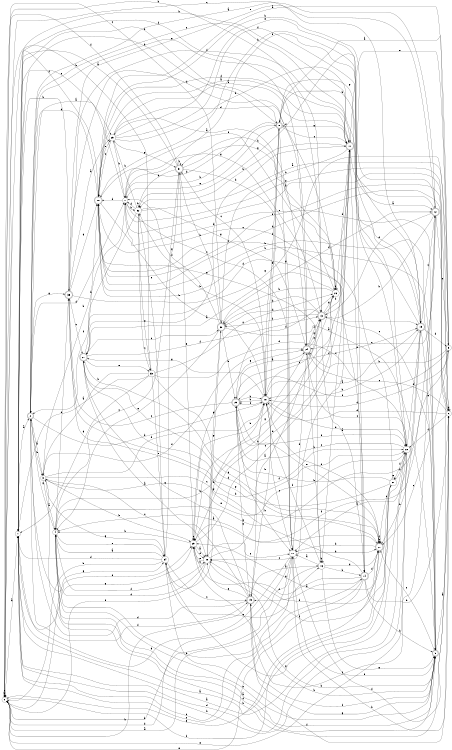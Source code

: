 digraph n29_6 {
__start0 [label="" shape="none"];

rankdir=LR;
size="8,5";

s0 [style="filled", color="black", fillcolor="white" shape="circle", label="0"];
s1 [style="filled", color="black", fillcolor="white" shape="circle", label="1"];
s2 [style="rounded,filled", color="black", fillcolor="white" shape="doublecircle", label="2"];
s3 [style="filled", color="black", fillcolor="white" shape="circle", label="3"];
s4 [style="filled", color="black", fillcolor="white" shape="circle", label="4"];
s5 [style="rounded,filled", color="black", fillcolor="white" shape="doublecircle", label="5"];
s6 [style="filled", color="black", fillcolor="white" shape="circle", label="6"];
s7 [style="filled", color="black", fillcolor="white" shape="circle", label="7"];
s8 [style="rounded,filled", color="black", fillcolor="white" shape="doublecircle", label="8"];
s9 [style="filled", color="black", fillcolor="white" shape="circle", label="9"];
s10 [style="rounded,filled", color="black", fillcolor="white" shape="doublecircle", label="10"];
s11 [style="rounded,filled", color="black", fillcolor="white" shape="doublecircle", label="11"];
s12 [style="rounded,filled", color="black", fillcolor="white" shape="doublecircle", label="12"];
s13 [style="rounded,filled", color="black", fillcolor="white" shape="doublecircle", label="13"];
s14 [style="rounded,filled", color="black", fillcolor="white" shape="doublecircle", label="14"];
s15 [style="rounded,filled", color="black", fillcolor="white" shape="doublecircle", label="15"];
s16 [style="filled", color="black", fillcolor="white" shape="circle", label="16"];
s17 [style="filled", color="black", fillcolor="white" shape="circle", label="17"];
s18 [style="rounded,filled", color="black", fillcolor="white" shape="doublecircle", label="18"];
s19 [style="rounded,filled", color="black", fillcolor="white" shape="doublecircle", label="19"];
s20 [style="rounded,filled", color="black", fillcolor="white" shape="doublecircle", label="20"];
s21 [style="filled", color="black", fillcolor="white" shape="circle", label="21"];
s22 [style="filled", color="black", fillcolor="white" shape="circle", label="22"];
s23 [style="rounded,filled", color="black", fillcolor="white" shape="doublecircle", label="23"];
s24 [style="rounded,filled", color="black", fillcolor="white" shape="doublecircle", label="24"];
s25 [style="filled", color="black", fillcolor="white" shape="circle", label="25"];
s26 [style="filled", color="black", fillcolor="white" shape="circle", label="26"];
s27 [style="rounded,filled", color="black", fillcolor="white" shape="doublecircle", label="27"];
s28 [style="filled", color="black", fillcolor="white" shape="circle", label="28"];
s29 [style="filled", color="black", fillcolor="white" shape="circle", label="29"];
s30 [style="rounded,filled", color="black", fillcolor="white" shape="doublecircle", label="30"];
s31 [style="rounded,filled", color="black", fillcolor="white" shape="doublecircle", label="31"];
s32 [style="filled", color="black", fillcolor="white" shape="circle", label="32"];
s33 [style="filled", color="black", fillcolor="white" shape="circle", label="33"];
s34 [style="filled", color="black", fillcolor="white" shape="circle", label="34"];
s35 [style="rounded,filled", color="black", fillcolor="white" shape="doublecircle", label="35"];
s0 -> s1 [label="a"];
s0 -> s0 [label="b"];
s0 -> s19 [label="c"];
s0 -> s17 [label="d"];
s0 -> s0 [label="e"];
s0 -> s20 [label="f"];
s0 -> s34 [label="g"];
s0 -> s13 [label="h"];
s1 -> s2 [label="a"];
s1 -> s8 [label="b"];
s1 -> s14 [label="c"];
s1 -> s22 [label="d"];
s1 -> s25 [label="e"];
s1 -> s24 [label="f"];
s1 -> s29 [label="g"];
s1 -> s11 [label="h"];
s2 -> s3 [label="a"];
s2 -> s3 [label="b"];
s2 -> s11 [label="c"];
s2 -> s7 [label="d"];
s2 -> s29 [label="e"];
s2 -> s15 [label="f"];
s2 -> s35 [label="g"];
s2 -> s18 [label="h"];
s3 -> s4 [label="a"];
s3 -> s29 [label="b"];
s3 -> s20 [label="c"];
s3 -> s18 [label="d"];
s3 -> s22 [label="e"];
s3 -> s24 [label="f"];
s3 -> s34 [label="g"];
s3 -> s7 [label="h"];
s4 -> s5 [label="a"];
s4 -> s11 [label="b"];
s4 -> s5 [label="c"];
s4 -> s35 [label="d"];
s4 -> s34 [label="e"];
s4 -> s28 [label="f"];
s4 -> s2 [label="g"];
s4 -> s16 [label="h"];
s5 -> s6 [label="a"];
s5 -> s10 [label="b"];
s5 -> s20 [label="c"];
s5 -> s4 [label="d"];
s5 -> s7 [label="e"];
s5 -> s15 [label="f"];
s5 -> s15 [label="g"];
s5 -> s10 [label="h"];
s6 -> s7 [label="a"];
s6 -> s17 [label="b"];
s6 -> s24 [label="c"];
s6 -> s18 [label="d"];
s6 -> s10 [label="e"];
s6 -> s22 [label="f"];
s6 -> s6 [label="g"];
s6 -> s10 [label="h"];
s7 -> s2 [label="a"];
s7 -> s8 [label="b"];
s7 -> s17 [label="c"];
s7 -> s10 [label="d"];
s7 -> s6 [label="e"];
s7 -> s26 [label="f"];
s7 -> s13 [label="g"];
s7 -> s32 [label="h"];
s8 -> s9 [label="a"];
s8 -> s15 [label="b"];
s8 -> s11 [label="c"];
s8 -> s10 [label="d"];
s8 -> s7 [label="e"];
s8 -> s18 [label="f"];
s8 -> s17 [label="g"];
s8 -> s1 [label="h"];
s9 -> s10 [label="a"];
s9 -> s24 [label="b"];
s9 -> s20 [label="c"];
s9 -> s18 [label="d"];
s9 -> s11 [label="e"];
s9 -> s23 [label="f"];
s9 -> s27 [label="g"];
s9 -> s3 [label="h"];
s10 -> s11 [label="a"];
s10 -> s18 [label="b"];
s10 -> s14 [label="c"];
s10 -> s2 [label="d"];
s10 -> s25 [label="e"];
s10 -> s0 [label="f"];
s10 -> s16 [label="g"];
s10 -> s19 [label="h"];
s11 -> s12 [label="a"];
s11 -> s30 [label="b"];
s11 -> s28 [label="c"];
s11 -> s29 [label="d"];
s11 -> s14 [label="e"];
s11 -> s10 [label="f"];
s11 -> s8 [label="g"];
s11 -> s32 [label="h"];
s12 -> s2 [label="a"];
s12 -> s13 [label="b"];
s12 -> s24 [label="c"];
s12 -> s13 [label="d"];
s12 -> s9 [label="e"];
s12 -> s32 [label="f"];
s12 -> s4 [label="g"];
s12 -> s10 [label="h"];
s13 -> s14 [label="a"];
s13 -> s11 [label="b"];
s13 -> s5 [label="c"];
s13 -> s30 [label="d"];
s13 -> s2 [label="e"];
s13 -> s30 [label="f"];
s13 -> s26 [label="g"];
s13 -> s30 [label="h"];
s14 -> s15 [label="a"];
s14 -> s5 [label="b"];
s14 -> s1 [label="c"];
s14 -> s20 [label="d"];
s14 -> s0 [label="e"];
s14 -> s29 [label="f"];
s14 -> s35 [label="g"];
s14 -> s6 [label="h"];
s15 -> s16 [label="a"];
s15 -> s18 [label="b"];
s15 -> s3 [label="c"];
s15 -> s2 [label="d"];
s15 -> s28 [label="e"];
s15 -> s12 [label="f"];
s15 -> s27 [label="g"];
s15 -> s0 [label="h"];
s16 -> s17 [label="a"];
s16 -> s16 [label="b"];
s16 -> s11 [label="c"];
s16 -> s20 [label="d"];
s16 -> s34 [label="e"];
s16 -> s18 [label="f"];
s16 -> s5 [label="g"];
s16 -> s14 [label="h"];
s17 -> s0 [label="a"];
s17 -> s0 [label="b"];
s17 -> s18 [label="c"];
s17 -> s24 [label="d"];
s17 -> s5 [label="e"];
s17 -> s6 [label="f"];
s17 -> s1 [label="g"];
s17 -> s20 [label="h"];
s18 -> s19 [label="a"];
s18 -> s23 [label="b"];
s18 -> s31 [label="c"];
s18 -> s22 [label="d"];
s18 -> s8 [label="e"];
s18 -> s23 [label="f"];
s18 -> s27 [label="g"];
s18 -> s32 [label="h"];
s19 -> s17 [label="a"];
s19 -> s20 [label="b"];
s19 -> s12 [label="c"];
s19 -> s9 [label="d"];
s19 -> s5 [label="e"];
s19 -> s7 [label="f"];
s19 -> s8 [label="g"];
s19 -> s18 [label="h"];
s20 -> s4 [label="a"];
s20 -> s20 [label="b"];
s20 -> s21 [label="c"];
s20 -> s18 [label="d"];
s20 -> s0 [label="e"];
s20 -> s20 [label="f"];
s20 -> s29 [label="g"];
s20 -> s17 [label="h"];
s21 -> s1 [label="a"];
s21 -> s22 [label="b"];
s21 -> s10 [label="c"];
s21 -> s28 [label="d"];
s21 -> s21 [label="e"];
s21 -> s28 [label="f"];
s21 -> s27 [label="g"];
s21 -> s23 [label="h"];
s22 -> s1 [label="a"];
s22 -> s1 [label="b"];
s22 -> s23 [label="c"];
s22 -> s19 [label="d"];
s22 -> s0 [label="e"];
s22 -> s21 [label="f"];
s22 -> s34 [label="g"];
s22 -> s8 [label="h"];
s23 -> s24 [label="a"];
s23 -> s17 [label="b"];
s23 -> s35 [label="c"];
s23 -> s19 [label="d"];
s23 -> s20 [label="e"];
s23 -> s22 [label="f"];
s23 -> s15 [label="g"];
s23 -> s18 [label="h"];
s24 -> s25 [label="a"];
s24 -> s16 [label="b"];
s24 -> s22 [label="c"];
s24 -> s35 [label="d"];
s24 -> s13 [label="e"];
s24 -> s13 [label="f"];
s24 -> s13 [label="g"];
s24 -> s29 [label="h"];
s25 -> s11 [label="a"];
s25 -> s14 [label="b"];
s25 -> s10 [label="c"];
s25 -> s26 [label="d"];
s25 -> s19 [label="e"];
s25 -> s22 [label="f"];
s25 -> s31 [label="g"];
s25 -> s7 [label="h"];
s26 -> s27 [label="a"];
s26 -> s31 [label="b"];
s26 -> s18 [label="c"];
s26 -> s11 [label="d"];
s26 -> s26 [label="e"];
s26 -> s23 [label="f"];
s26 -> s29 [label="g"];
s26 -> s30 [label="h"];
s27 -> s28 [label="a"];
s27 -> s10 [label="b"];
s27 -> s30 [label="c"];
s27 -> s20 [label="d"];
s27 -> s33 [label="e"];
s27 -> s13 [label="f"];
s27 -> s20 [label="g"];
s27 -> s11 [label="h"];
s28 -> s13 [label="a"];
s28 -> s5 [label="b"];
s28 -> s17 [label="c"];
s28 -> s4 [label="d"];
s28 -> s29 [label="e"];
s28 -> s0 [label="f"];
s28 -> s30 [label="g"];
s28 -> s29 [label="h"];
s29 -> s28 [label="a"];
s29 -> s5 [label="b"];
s29 -> s26 [label="c"];
s29 -> s28 [label="d"];
s29 -> s29 [label="e"];
s29 -> s9 [label="f"];
s29 -> s24 [label="g"];
s29 -> s4 [label="h"];
s30 -> s5 [label="a"];
s30 -> s31 [label="b"];
s30 -> s0 [label="c"];
s30 -> s12 [label="d"];
s30 -> s4 [label="e"];
s30 -> s7 [label="f"];
s30 -> s28 [label="g"];
s30 -> s23 [label="h"];
s31 -> s1 [label="a"];
s31 -> s31 [label="b"];
s31 -> s4 [label="c"];
s31 -> s32 [label="d"];
s31 -> s29 [label="e"];
s31 -> s0 [label="f"];
s31 -> s26 [label="g"];
s31 -> s17 [label="h"];
s32 -> s6 [label="a"];
s32 -> s32 [label="b"];
s32 -> s33 [label="c"];
s32 -> s7 [label="d"];
s32 -> s33 [label="e"];
s32 -> s2 [label="f"];
s32 -> s24 [label="g"];
s32 -> s25 [label="h"];
s33 -> s1 [label="a"];
s33 -> s0 [label="b"];
s33 -> s26 [label="c"];
s33 -> s22 [label="d"];
s33 -> s34 [label="e"];
s33 -> s22 [label="f"];
s33 -> s1 [label="g"];
s33 -> s3 [label="h"];
s34 -> s4 [label="a"];
s34 -> s0 [label="b"];
s34 -> s15 [label="c"];
s34 -> s1 [label="d"];
s34 -> s32 [label="e"];
s34 -> s6 [label="f"];
s34 -> s31 [label="g"];
s34 -> s18 [label="h"];
s35 -> s25 [label="a"];
s35 -> s1 [label="b"];
s35 -> s27 [label="c"];
s35 -> s19 [label="d"];
s35 -> s12 [label="e"];
s35 -> s11 [label="f"];
s35 -> s10 [label="g"];
s35 -> s22 [label="h"];

}
